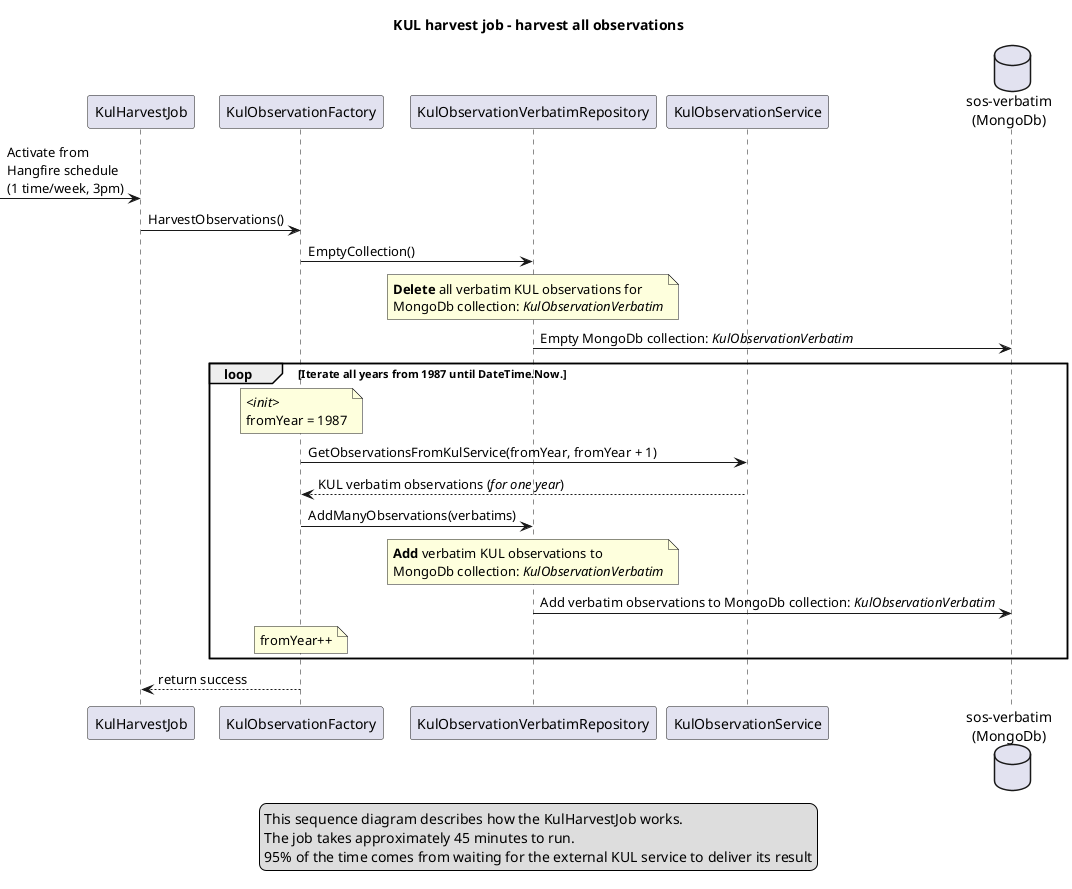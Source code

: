 ﻿@startuml
'autonumber
'!theme blue
'!theme napkin
'!theme trans
title KUL harvest job - harvest all observations
legend bottom center
  This sequence diagram describes how the KulHarvestJob works.
  The job takes approximately 45 minutes to run.
  95% of the time comes from waiting for the external KUL service to deliver its result
endlegend
participant KulHarvestJob
participant KulObservationFactory
participant KulObservationVerbatimRepository
participant KulObservationService
database "sos-verbatim\n(MongoDb)" as VerbatimMongoDb
[-> KulHarvestJob: Activate from\nHangfire schedule\n(1 time/week, 3pm)
''note left: this is a first note
KulHarvestJob -> KulObservationFactory: HarvestObservations()
''note left of KulHarvestJob 
''	this is a second 
''	note
''end note
KulObservationFactory -> KulObservationVerbatimRepository: EmptyCollection()
note over KulObservationVerbatimRepository: **Delete** all verbatim KUL observations for\nMongoDb collection: <i>KulObservationVerbatim</i>
KulObservationVerbatimRepository -> VerbatimMongoDb: Empty MongoDb collection: <i>KulObservationVerbatim</i>
''note over KulObservationVerbatimRepository: This is displayed over\nKulObservationVerbatimRepository.
loop Iterate all years from 1987 until DateTime.Now.
	note over KulObservationFactory: <i><init></i>\nfromYear = 1987
	KulObservationFactory -> KulObservationService: GetObservationsFromKulService(fromYear, fromYear + 1)
	KulObservationFactory <-- KulObservationService: KUL verbatim observations (<i>for one year</i>)
	KulObservationFactory -> KulObservationVerbatimRepository: AddManyObservations(verbatims)
	note over KulObservationVerbatimRepository: **Add** verbatim KUL observations to\nMongoDb collection: <i>KulObservationVerbatim</i>
	KulObservationVerbatimRepository -> VerbatimMongoDb: Add verbatim observations to MongoDb collection: <i>KulObservationVerbatim</i>
	note over KulObservationFactory: fromYear++
end
KulHarvestJob <-- KulObservationFactory: return success
@enduml
